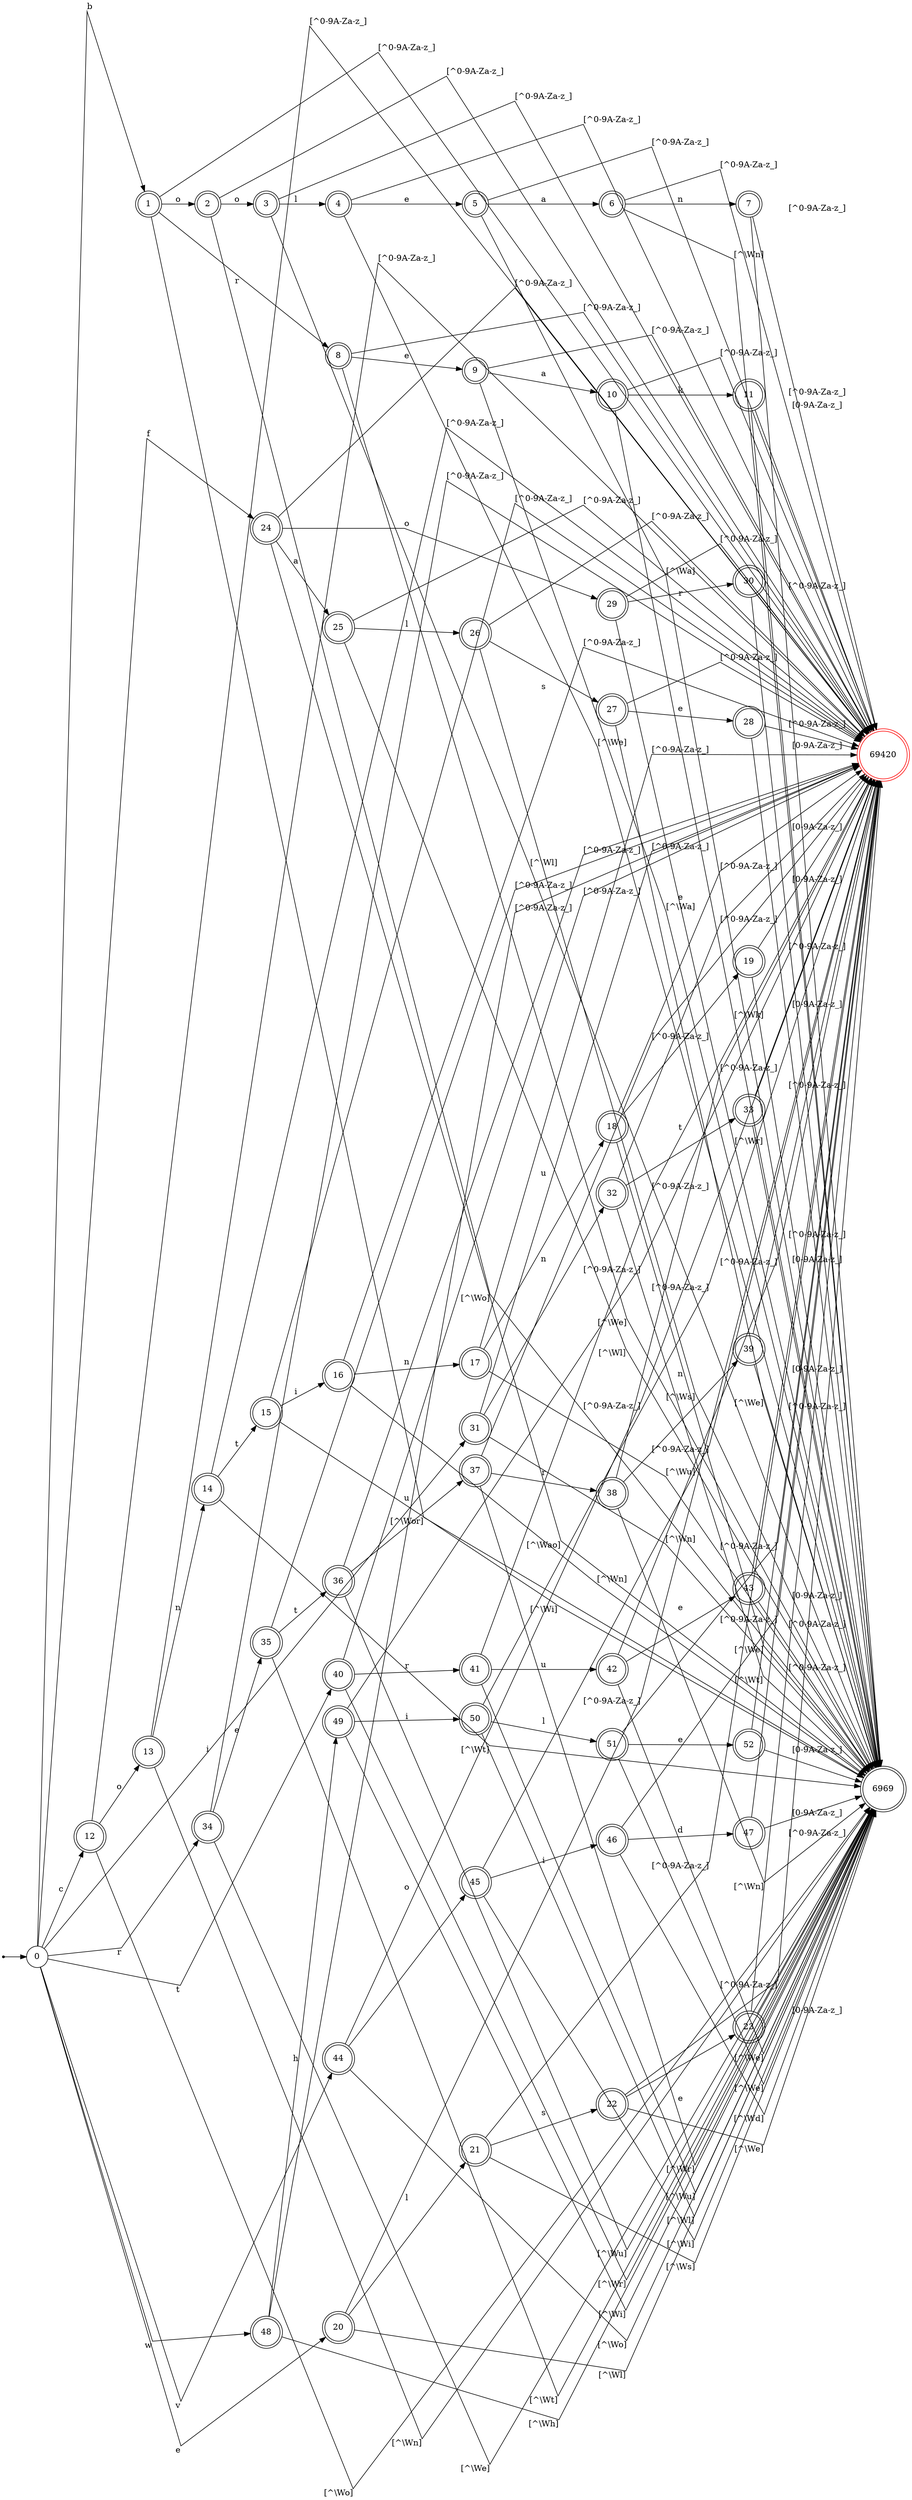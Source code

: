 digraph vc_dfa {
  /**
   * Graph layout: Left to right.
   * Line style: Straight lines.
   */
  rankdir = LR;
  splines = line;


  /**
   * States.
   */
  // Start state.
  node [shape = point];
  start;
  node [shape = circle];
  start_state [label = "0"];

  start -> start_state;
  node [shape = doublecircle; color = red];
  state_error [label = "69420"];

  node [shape = doublecircle; color = black];
  state_identifier [label = "6969"]; // Identifier.
  
  // Note: Stop states are either:
  // 1. A keyword.
  // 2. A valid identifier.
  // 3. A valid number (integer/float).
  // 4. A valid operator.
  // 5. A valid separator.
  // 6. A valid string.
  // 7. A valid comment.

  // Keywords/Identifiers.
  state_b [label = "1"];
  start_state -> state_b [label = "b"];
  state_bo [label = "2"];
  state_b -> state_bo [label = "o"];
  state_boo [label = "3"];
  state_bo -> state_boo [label = "o"];
  state_bool [label = "4"];
  state_boo -> state_bool [label = "l"];
  state_boole [label = "5"];
  state_bool -> state_boole [label = "e"];
  state_boolea [label = "6"];
  state_boole -> state_boolea [label = "a"];
  state_boolean [label = "7"]; // Keyword: boolean.
  state_boolea -> state_boolean [label = "n"];

  state_br [label = "8"];
  state_b -> state_br [label = "r"];
  state_bre [label = "9"];
  state_br -> state_bre [label = "e"];
  state_brea [label = "10"];
  state_bre -> state_brea [label = "a"];
  state_break [label = "11"]; // Keyword: break.
  state_brea -> state_break [label = "k"];

  state_c [label = "12"];
  start_state -> state_c [label = "c"];
  state_co [label = "13"];
  state_c -> state_co [label = "o"];
  state_con [label = "14"];
  state_co -> state_con [label = "n"];
  state_cont [label = "15"];
  state_con -> state_cont [label = "t"];
  state_conti [label = "16"];
  state_cont -> state_conti [label = "i"];
  state_contin [label = "17"];
  state_conti -> state_contin [label = "n"];
  state_continu [label = "18"];
  state_contin -> state_continu [label = "u"];
  state_continue [label = "19"]; // Keyword: continue.
  state_continu -> state_continue [label = "e"];

  state_e [label = "20"];
  start_state -> state_e [label = "e"];
  state_el [label = "21"];
  state_e -> state_el [label = "l"];
  state_els [label = "22"];
  state_el -> state_els [label = "s"];
  state_else [label = "23"]; // Keyword: else.
  state_els -> state_else [label = "e"];

  state_f [label = "24"];
  start_state -> state_f [label = "f"];
  state_fa [label = "25"];
  state_f -> state_fa [label = "a"];
  state_fal [label = "26"];
  state_fa -> state_fal [label = "l"];
  state_fals [label = "27"];
  state_fal -> state_fals [label = "s"];
  state_false [label = "28"]; // Keyword: false.
  state_fals -> state_false [label = "e"];

  state_fo [label = "29"];
  state_f -> state_fo [label = "o"];
  state_for [label = "30"]; // Keyword: for.
  state_fo -> state_for [label = "r"];

  state_i [label = "31"];
  start_state -> state_i [label = "i"];
  state_in [label = "32"];
  state_i -> state_in [label = "n"];
  state_int [label = "33"]; // Keyword: int.
  state_in -> state_int [label = "t"];

  state_r [label = "34"];
  start_state -> state_r [label = "r"];
  state_re [label = "35"];
  state_r -> state_re [label = "e"];
  state_ret [label = "36"];
  state_re -> state_ret [label = "t"];
  state_retu [label = "37"];
  state_ret -> state_retu [label = "u"];
  state_retur [label = "38"];
  state_retu -> state_retur [label = "r"];
  state_return [label = "39"]; // Keyword: return.
  state_retur -> state_return [label = "n"];

  state_t [label = "40"];
  start_state -> state_t [label = "t"];
  state_tr [label = "41"];
  state_t -> state_tr [label = "r"];
  state_tru [label = "42"];
  state_tr -> state_tru [label = "u"];
  state_true [label = "43"]; // Keyword: true.
  state_tru -> state_true [label = "e"];

  state_v [label = "44"];
  start_state -> state_v [label = "v"];
  state_vo [label = "45"];
  state_v -> state_vo [label = "o"];
  state_voi [label = "46"];
  state_vo -> state_voi [label = "i"];
  state_void [label = "47"]; // Keyword: void.
  state_voi -> state_void [label = "d"];

  state_w [label = "48"];
  start_state -> state_w [label = "w"];
  state_wh [label = "49"];
  state_w -> state_wh [label = "h"];
  state_whi [label = "50"];
  state_wh -> state_whi [label = "i"];
  state_whil [label = "51"];
  state_whi -> state_whil [label = "l"];
  state_while [label = "52"]; // Keyword: while.
  state_whil -> state_while [label = "e"];

  // Identifiers from invalid keywords.
  // [^Wx] is the regex for any letter/digit/underscore that is not x.
  state_b -> state_identifier [label = "[^\\Wor]"];
  state_bo -> state_identifier [label = "[^\\Wo]"];
  state_boo -> state_identifier [label = "[^\\Wl]"];
  state_bool -> state_identifier [label = "[^\\We]"];
  state_boole -> state_identifier [label = "[^\\Wa]"];
  state_boolea -> state_identifier [label = "[^\\Wn]"];
  state_boolean -> state_identifier [label = "[0-9A-Za-z_]"];

  state_br -> state_identifier [label = "[^\\We]"];
  state_bre -> state_identifier [label = "[^\\Wa]"]; 
  state_brea -> state_identifier [label = "[^\\Wk]"];
  state_break -> state_identifier [label = "[0-9A-Za-z_]"];

  state_c -> state_identifier [label = "[^\\Wo]"];
  state_co -> state_identifier [label = "[^\\Wn]"];
  state_con -> state_identifier [label = "[^\\Wt]"];
  state_cont -> state_identifier [label = "[^\\Wi]"];
  state_conti -> state_identifier [label = "[^\\Wn]"];
  state_contin -> state_identifier [label = "[^\\Wu]"];
  state_continu -> state_identifier [label = "[^\\We]"];
  state_continue -> state_identifier [label = "[0-9A-Za-z_]"];

  state_e -> state_identifier [label = "[^\\Wl]"];
  state_el -> state_identifier [label = "[^\\Ws]"];
  state_els -> state_identifier [label = "[^\\We]"];
  state_else -> state_identifier [label = "[0-9A-Za-z_]"];

  state_f -> state_identifier [label = "[^\\Wao]"];
  state_fa -> state_identifier [label = "[^\\Wl]"];
  state_fal -> state_identifier [label = "[^\\Ws]"];
  state_fals -> state_identifier [label = "[^\\We]"];
  state_false -> state_identifier [label = "[0-9A-Za-z_]"];

  state_fo -> state_identifier [label = "[^\\Wr]"];
  state_for -> state_identifier [label = "[0-9A-Za-z_]"];

  state_i -> state_identifier [label = "[^\\Wn]"];
  state_in -> state_identifier [label = "[^\\Wt]"];
  state_int -> state_identifier [label = "[0-9A-Za-z_]"];

  state_r -> state_identifier [label = "[^\\We]"];
  state_re -> state_identifier [label = "[^\\Wt]"];
  state_ret -> state_identifier [label = "[^\\Wu]"];
  state_retu -> state_identifier [label = "[^\\Wr]"];
  state_retur -> state_identifier [label = "[^\\Wn]"];
  state_return -> state_identifier [label = "[0-9A-Za-z_]"];

  state_t -> state_identifier [label = "[^\\Wr]"];
  state_tr -> state_identifier [label = "[^\\Wu]"];
  state_tru -> state_identifier [label = "[^\\We]"];
  state_true -> state_identifier [label = "[0-9A-Za-z_]"];

  state_v -> state_identifier [label = "[^\\Wo]"];
  state_vo -> state_identifier [label = "[^\\Wi]"];
  state_voi -> state_identifier [label = "[^\\Wd]"];
  state_void -> state_identifier [label = "[0-9A-Za-z_]"];

  state_w -> state_identifier [label = "[^\\Wh]"];
  state_wh -> state_identifier [label = "[^\\Wi]"];
  state_whi -> state_identifier [label = "[^\\Wl]"];
  state_whil -> state_identifier [label = "[^\\We]"];
  state_while -> state_identifier [label = "[0-9A-Za-z_]"];

  // Errors from invalid keywords.
  state_b -> state_error [label = "[^0-9A-Za-z_]"];
  state_bo -> state_error [label = "[^0-9A-Za-z_]"];
  state_boo -> state_error [label = "[^0-9A-Za-z_]"];
  state_bool -> state_error [label = "[^0-9A-Za-z_]"];
  state_boole -> state_error [label = "[^0-9A-Za-z_]"];
  state_boolea -> state_error [label = "[^0-9A-Za-z_]"];
  state_boolean -> state_error [label = "[^0-9A-Za-z_]"];

  state_br -> state_error [label = "[^0-9A-Za-z_]"];
  state_bre -> state_error [label = "[^0-9A-Za-z_]"];
  state_brea -> state_error [label = "[^0-9A-Za-z_]"];
  state_break -> state_error [label = "[^0-9A-Za-z_]"];

  state_c -> state_error [label = "[^0-9A-Za-z_]"];
  state_co -> state_error [label = "[^0-9A-Za-z_]"];
  state_con -> state_error [label = "[^0-9A-Za-z_]"];
  state_cont -> state_error [label = "[^0-9A-Za-z_]"];
  state_conti -> state_error [label = "[^0-9A-Za-z_]"];
  state_contin -> state_error [label = "[^0-9A-Za-z_]"];
  state_continu -> state_error [label = "[^0-9A-Za-z_]"];
  state_continue -> state_error [label = "[^0-9A-Za-z_]"];

  state_e -> state_error [label = "[^0-9A-Za-z_]"];
  state_el -> state_error [label = "[^0-9A-Za-z_]"];
  state_els -> state_error [label = "[^0-9A-Za-z_]"];
  state_else -> state_error [label = "[^0-9A-Za-z_]"];

  state_f -> state_error [label = "[^0-9A-Za-z_]"];
  state_fa -> state_error [label = "[^0-9A-Za-z_]"];
  state_fal -> state_error [label = "[^0-9A-Za-z_]"];
  state_fals -> state_error [label = "[^0-9A-Za-z_]"];
  state_false -> state_error [label = "[^0-9A-Za-z_]"];

  state_fo -> state_error [label = "[^0-9A-Za-z_]"];
  state_for -> state_error [label = "[^0-9A-Za-z_]"];

  state_i -> state_error [label = "[^0-9A-Za-z_]"];
  state_in -> state_error [label = "[^0-9A-Za-z_]"];
  state_int -> state_error [label = "[^0-9A-Za-z_]"];

  state_r -> state_error [label = "[^0-9A-Za-z_]"];
  state_re -> state_error [label = "[^0-9A-Za-z_]"];
  state_ret -> state_error [label = "[^0-9A-Za-z_]"];
  state_retu -> state_error [label = "[^0-9A-Za-z_]"];
  state_retur -> state_error [label = "[^0-9A-Za-z_]"];
  state_return -> state_error [label = "[^0-9A-Za-z_]"];

  state_t -> state_error [label = "[^0-9A-Za-z_]"];
  state_tr -> state_error [label = "[^0-9A-Za-z_]"];
  state_tru -> state_error [label = "[^0-9A-Za-z_]"];
  state_true -> state_error [label = "[^0-9A-Za-z_]"];

  state_v -> state_error [label = "[^0-9A-Za-z_]"];
  state_vo -> state_error [label = "[^0-9A-Za-z_]"];
  state_voi -> state_error [label = "[^0-9A-Za-z_]"];
  state_void -> state_error [label = "[^0-9A-Za-z_]"];

  state_w -> state_error [label = "[^0-9A-Za-z_]"];
  state_wh -> state_error [label = "[^0-9A-Za-z_]"];
  state_whi -> state_error [label = "[^0-9A-Za-z_]"];
  state_whil -> state_error [label = "[^0-9A-Za-z_]"];
  state_while -> state_error [label = "[^0-9A-Za-z_]"];
}